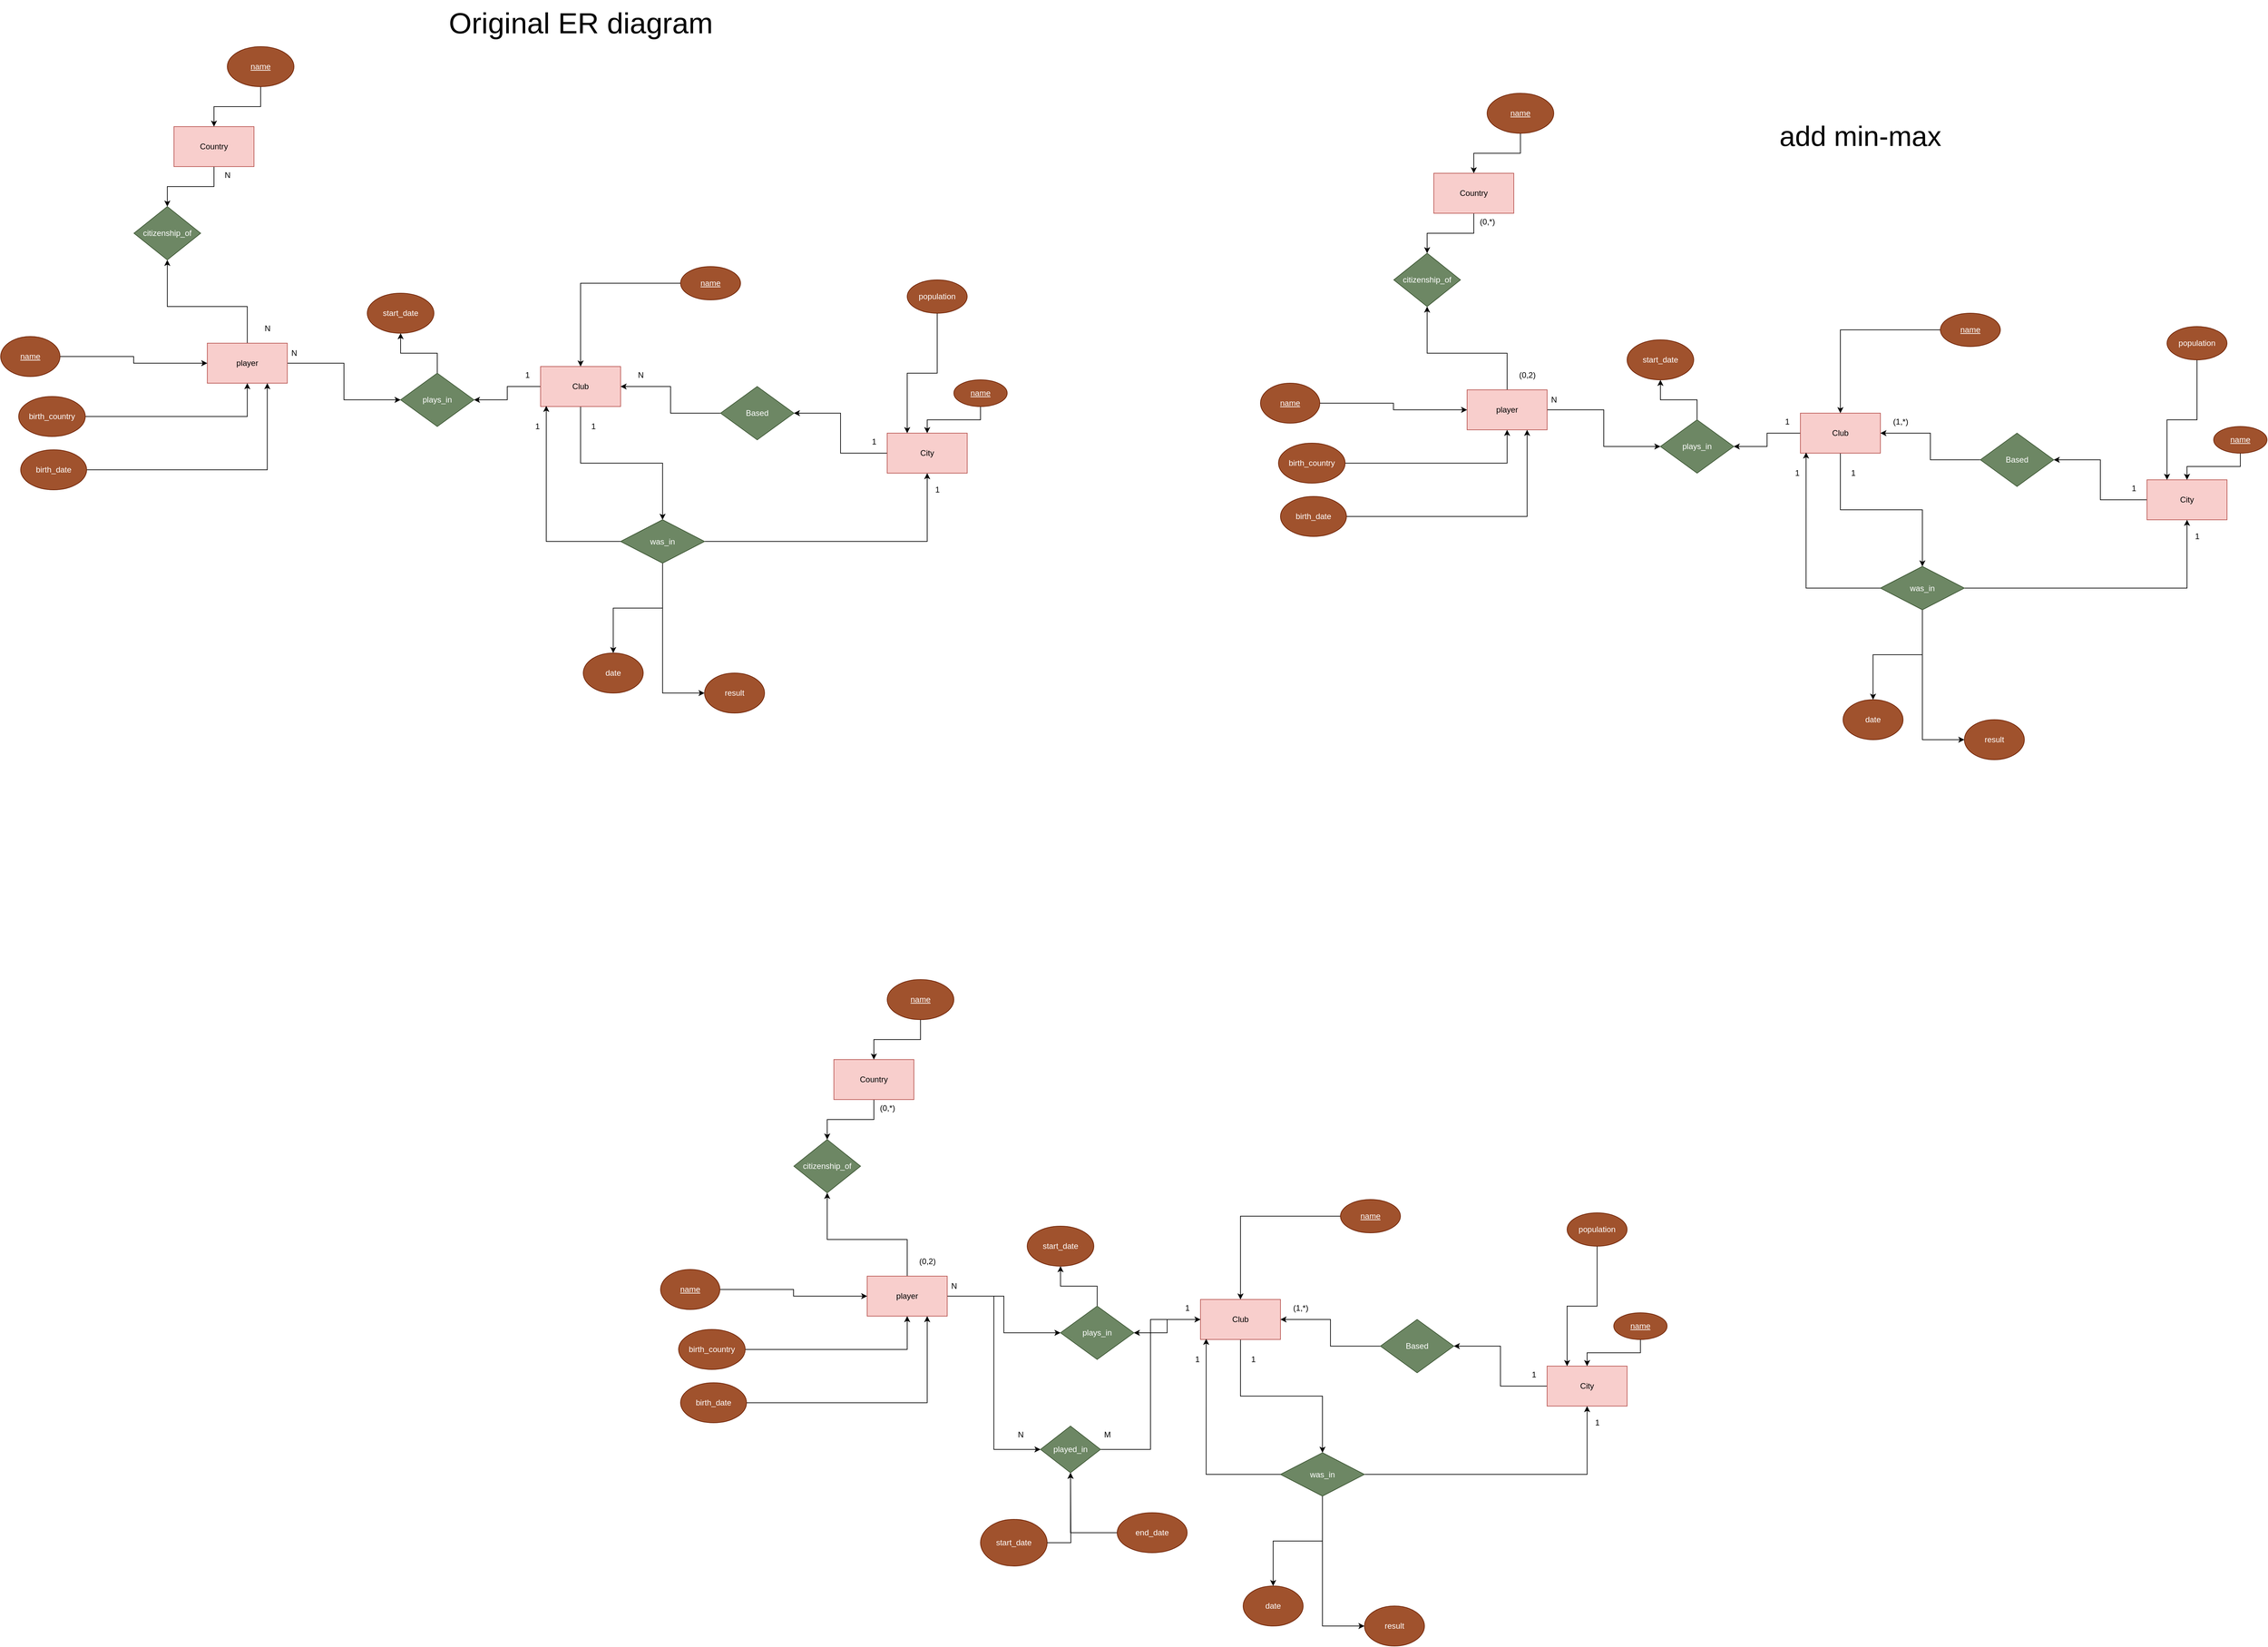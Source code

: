 <mxfile version="24.7.17" pages="2">
  <diagram name="Page-1" id="FoUXitPazerdqQbCk7Sm">
    <mxGraphModel dx="2643" dy="1712" grid="1" gridSize="10" guides="1" tooltips="1" connect="1" arrows="1" fold="1" page="1" pageScale="1" pageWidth="827" pageHeight="1169" math="0" shadow="0">
      <root>
        <mxCell id="0" />
        <mxCell id="1" parent="0" />
        <mxCell id="hOWvKVxqhoTVJDO-nxhJ-51" style="edgeStyle=orthogonalEdgeStyle;rounded=0;orthogonalLoop=1;jettySize=auto;html=1;entryX=1;entryY=0.5;entryDx=0;entryDy=0;" edge="1" parent="1" source="hOWvKVxqhoTVJDO-nxhJ-53" target="hOWvKVxqhoTVJDO-nxhJ-77">
          <mxGeometry relative="1" as="geometry" />
        </mxCell>
        <mxCell id="hOWvKVxqhoTVJDO-nxhJ-52" style="edgeStyle=orthogonalEdgeStyle;rounded=0;orthogonalLoop=1;jettySize=auto;html=1;" edge="1" parent="1" source="hOWvKVxqhoTVJDO-nxhJ-53" target="hOWvKVxqhoTVJDO-nxhJ-82">
          <mxGeometry relative="1" as="geometry" />
        </mxCell>
        <mxCell id="hOWvKVxqhoTVJDO-nxhJ-53" value="Club" style="rounded=0;whiteSpace=wrap;html=1;fillColor=#f8cecc;strokeColor=#b85450;" vertex="1" parent="1">
          <mxGeometry x="-710" y="120" width="120" height="60" as="geometry" />
        </mxCell>
        <mxCell id="hOWvKVxqhoTVJDO-nxhJ-54" style="edgeStyle=orthogonalEdgeStyle;rounded=0;orthogonalLoop=1;jettySize=auto;html=1;entryX=0.5;entryY=0;entryDx=0;entryDy=0;" edge="1" parent="1" source="hOWvKVxqhoTVJDO-nxhJ-55" target="hOWvKVxqhoTVJDO-nxhJ-53">
          <mxGeometry relative="1" as="geometry" />
        </mxCell>
        <mxCell id="hOWvKVxqhoTVJDO-nxhJ-55" value="&lt;u&gt;name&lt;/u&gt;" style="ellipse;whiteSpace=wrap;html=1;fillColor=#a0522d;fontColor=#ffffff;strokeColor=#6D1F00;" vertex="1" parent="1">
          <mxGeometry x="-500" y="-30" width="90" height="50" as="geometry" />
        </mxCell>
        <mxCell id="hOWvKVxqhoTVJDO-nxhJ-56" style="edgeStyle=orthogonalEdgeStyle;rounded=0;orthogonalLoop=1;jettySize=auto;html=1;entryX=1;entryY=0.5;entryDx=0;entryDy=0;" edge="1" parent="1" source="hOWvKVxqhoTVJDO-nxhJ-57" target="hOWvKVxqhoTVJDO-nxhJ-59">
          <mxGeometry relative="1" as="geometry" />
        </mxCell>
        <mxCell id="hOWvKVxqhoTVJDO-nxhJ-57" value="City" style="rounded=0;whiteSpace=wrap;html=1;fillColor=#f8cecc;strokeColor=#b85450;" vertex="1" parent="1">
          <mxGeometry x="-190" y="220" width="120" height="60" as="geometry" />
        </mxCell>
        <mxCell id="hOWvKVxqhoTVJDO-nxhJ-58" style="edgeStyle=orthogonalEdgeStyle;rounded=0;orthogonalLoop=1;jettySize=auto;html=1;" edge="1" parent="1" source="hOWvKVxqhoTVJDO-nxhJ-59" target="hOWvKVxqhoTVJDO-nxhJ-53">
          <mxGeometry relative="1" as="geometry" />
        </mxCell>
        <mxCell id="hOWvKVxqhoTVJDO-nxhJ-59" value="Based" style="rhombus;whiteSpace=wrap;html=1;fillColor=#6d8764;fontColor=#ffffff;strokeColor=#3A5431;" vertex="1" parent="1">
          <mxGeometry x="-440" y="150" width="110" height="80" as="geometry" />
        </mxCell>
        <mxCell id="hOWvKVxqhoTVJDO-nxhJ-60" style="edgeStyle=orthogonalEdgeStyle;rounded=0;orthogonalLoop=1;jettySize=auto;html=1;" edge="1" parent="1" source="hOWvKVxqhoTVJDO-nxhJ-61" target="hOWvKVxqhoTVJDO-nxhJ-57">
          <mxGeometry relative="1" as="geometry" />
        </mxCell>
        <mxCell id="hOWvKVxqhoTVJDO-nxhJ-61" value="&lt;u&gt;name&lt;/u&gt;" style="ellipse;whiteSpace=wrap;html=1;fillColor=#a0522d;fontColor=#ffffff;strokeColor=#6D1F00;" vertex="1" parent="1">
          <mxGeometry x="-90" y="140" width="80" height="40" as="geometry" />
        </mxCell>
        <mxCell id="hOWvKVxqhoTVJDO-nxhJ-62" style="edgeStyle=orthogonalEdgeStyle;rounded=0;orthogonalLoop=1;jettySize=auto;html=1;entryX=0.25;entryY=0;entryDx=0;entryDy=0;" edge="1" parent="1" source="hOWvKVxqhoTVJDO-nxhJ-63" target="hOWvKVxqhoTVJDO-nxhJ-57">
          <mxGeometry relative="1" as="geometry" />
        </mxCell>
        <mxCell id="hOWvKVxqhoTVJDO-nxhJ-63" value="population" style="ellipse;whiteSpace=wrap;html=1;fillColor=#a0522d;fontColor=#ffffff;strokeColor=#6D1F00;" vertex="1" parent="1">
          <mxGeometry x="-160" y="-10" width="90" height="50" as="geometry" />
        </mxCell>
        <mxCell id="hOWvKVxqhoTVJDO-nxhJ-64" value="result" style="ellipse;whiteSpace=wrap;html=1;fillColor=#a0522d;fontColor=#ffffff;strokeColor=#6D1F00;" vertex="1" parent="1">
          <mxGeometry x="-464" y="580" width="90" height="60" as="geometry" />
        </mxCell>
        <mxCell id="hOWvKVxqhoTVJDO-nxhJ-65" value="date" style="ellipse;whiteSpace=wrap;html=1;fillColor=#a0522d;fontColor=#ffffff;strokeColor=#6D1F00;" vertex="1" parent="1">
          <mxGeometry x="-646" y="550" width="90" height="60" as="geometry" />
        </mxCell>
        <mxCell id="hOWvKVxqhoTVJDO-nxhJ-66" style="edgeStyle=orthogonalEdgeStyle;rounded=0;orthogonalLoop=1;jettySize=auto;html=1;" edge="1" parent="1" source="hOWvKVxqhoTVJDO-nxhJ-67" target="hOWvKVxqhoTVJDO-nxhJ-77">
          <mxGeometry relative="1" as="geometry" />
        </mxCell>
        <mxCell id="hOWvKVxqhoTVJDO-nxhJ-92" style="edgeStyle=orthogonalEdgeStyle;rounded=0;orthogonalLoop=1;jettySize=auto;html=1;entryX=0.5;entryY=1;entryDx=0;entryDy=0;" edge="1" parent="1" source="hOWvKVxqhoTVJDO-nxhJ-67" target="hOWvKVxqhoTVJDO-nxhJ-91">
          <mxGeometry relative="1" as="geometry">
            <Array as="points">
              <mxPoint x="-1150" y="30" />
              <mxPoint x="-1270" y="30" />
            </Array>
          </mxGeometry>
        </mxCell>
        <mxCell id="hOWvKVxqhoTVJDO-nxhJ-67" value="player" style="rounded=0;whiteSpace=wrap;html=1;fillColor=#f8cecc;strokeColor=#b85450;" vertex="1" parent="1">
          <mxGeometry x="-1210" y="85" width="120" height="60" as="geometry" />
        </mxCell>
        <mxCell id="hOWvKVxqhoTVJDO-nxhJ-68" style="edgeStyle=orthogonalEdgeStyle;rounded=0;orthogonalLoop=1;jettySize=auto;html=1;" edge="1" parent="1" source="hOWvKVxqhoTVJDO-nxhJ-69" target="hOWvKVxqhoTVJDO-nxhJ-67">
          <mxGeometry relative="1" as="geometry" />
        </mxCell>
        <mxCell id="hOWvKVxqhoTVJDO-nxhJ-69" value="&lt;u&gt;name&lt;/u&gt;" style="ellipse;whiteSpace=wrap;html=1;fillColor=#a0522d;fontColor=#ffffff;strokeColor=#6D1F00;" vertex="1" parent="1">
          <mxGeometry x="-1520" y="75" width="89" height="60" as="geometry" />
        </mxCell>
        <mxCell id="hOWvKVxqhoTVJDO-nxhJ-70" style="edgeStyle=orthogonalEdgeStyle;rounded=0;orthogonalLoop=1;jettySize=auto;html=1;entryX=0.75;entryY=1;entryDx=0;entryDy=0;" edge="1" parent="1" source="hOWvKVxqhoTVJDO-nxhJ-71" target="hOWvKVxqhoTVJDO-nxhJ-67">
          <mxGeometry relative="1" as="geometry" />
        </mxCell>
        <mxCell id="hOWvKVxqhoTVJDO-nxhJ-71" value="birth_date" style="ellipse;whiteSpace=wrap;html=1;fillColor=#a0522d;fontColor=#ffffff;strokeColor=#6D1F00;" vertex="1" parent="1">
          <mxGeometry x="-1490" y="245" width="99" height="60" as="geometry" />
        </mxCell>
        <mxCell id="hOWvKVxqhoTVJDO-nxhJ-72" style="edgeStyle=orthogonalEdgeStyle;rounded=0;orthogonalLoop=1;jettySize=auto;html=1;entryX=0.5;entryY=1;entryDx=0;entryDy=0;" edge="1" parent="1" source="hOWvKVxqhoTVJDO-nxhJ-73" target="hOWvKVxqhoTVJDO-nxhJ-67">
          <mxGeometry relative="1" as="geometry" />
        </mxCell>
        <mxCell id="hOWvKVxqhoTVJDO-nxhJ-73" value="birth_country" style="ellipse;whiteSpace=wrap;html=1;fillColor=#a0522d;fontColor=#ffffff;strokeColor=#6D1F00;" vertex="1" parent="1">
          <mxGeometry x="-1493" y="165" width="100" height="60" as="geometry" />
        </mxCell>
        <mxCell id="hOWvKVxqhoTVJDO-nxhJ-76" style="edgeStyle=orthogonalEdgeStyle;rounded=0;orthogonalLoop=1;jettySize=auto;html=1;entryX=0.5;entryY=1;entryDx=0;entryDy=0;" edge="1" parent="1" source="hOWvKVxqhoTVJDO-nxhJ-77" target="hOWvKVxqhoTVJDO-nxhJ-78">
          <mxGeometry relative="1" as="geometry" />
        </mxCell>
        <mxCell id="hOWvKVxqhoTVJDO-nxhJ-77" value="plays_in" style="rhombus;whiteSpace=wrap;html=1;fillColor=#6d8764;fontColor=#ffffff;strokeColor=#3A5431;" vertex="1" parent="1">
          <mxGeometry x="-920" y="130" width="110" height="80" as="geometry" />
        </mxCell>
        <mxCell id="hOWvKVxqhoTVJDO-nxhJ-78" value="start_date" style="ellipse;whiteSpace=wrap;html=1;fillColor=#a0522d;fontColor=#ffffff;strokeColor=#6D1F00;" vertex="1" parent="1">
          <mxGeometry x="-970" y="10" width="100" height="60" as="geometry" />
        </mxCell>
        <mxCell id="hOWvKVxqhoTVJDO-nxhJ-79" style="edgeStyle=orthogonalEdgeStyle;rounded=0;orthogonalLoop=1;jettySize=auto;html=1;" edge="1" parent="1" source="hOWvKVxqhoTVJDO-nxhJ-82" target="hOWvKVxqhoTVJDO-nxhJ-65">
          <mxGeometry relative="1" as="geometry" />
        </mxCell>
        <mxCell id="hOWvKVxqhoTVJDO-nxhJ-80" style="edgeStyle=orthogonalEdgeStyle;rounded=0;orthogonalLoop=1;jettySize=auto;html=1;entryX=0;entryY=0.5;entryDx=0;entryDy=0;" edge="1" parent="1" source="hOWvKVxqhoTVJDO-nxhJ-82" target="hOWvKVxqhoTVJDO-nxhJ-64">
          <mxGeometry relative="1" as="geometry" />
        </mxCell>
        <mxCell id="hOWvKVxqhoTVJDO-nxhJ-81" style="edgeStyle=orthogonalEdgeStyle;rounded=0;orthogonalLoop=1;jettySize=auto;html=1;entryX=0.5;entryY=1;entryDx=0;entryDy=0;" edge="1" parent="1" source="hOWvKVxqhoTVJDO-nxhJ-82" target="hOWvKVxqhoTVJDO-nxhJ-57">
          <mxGeometry relative="1" as="geometry" />
        </mxCell>
        <mxCell id="hOWvKVxqhoTVJDO-nxhJ-82" value="was_in" style="rhombus;whiteSpace=wrap;html=1;fillColor=#6d8764;fontColor=#ffffff;strokeColor=#3A5431;" vertex="1" parent="1">
          <mxGeometry x="-590" y="350" width="126" height="65" as="geometry" />
        </mxCell>
        <mxCell id="hOWvKVxqhoTVJDO-nxhJ-83" style="edgeStyle=orthogonalEdgeStyle;rounded=0;orthogonalLoop=1;jettySize=auto;html=1;entryX=0.071;entryY=0.984;entryDx=0;entryDy=0;entryPerimeter=0;" edge="1" parent="1" source="hOWvKVxqhoTVJDO-nxhJ-82" target="hOWvKVxqhoTVJDO-nxhJ-53">
          <mxGeometry relative="1" as="geometry">
            <Array as="points">
              <mxPoint x="-702" y="383" />
            </Array>
          </mxGeometry>
        </mxCell>
        <mxCell id="hOWvKVxqhoTVJDO-nxhJ-84" value="1" style="text;html=1;align=center;verticalAlign=middle;resizable=0;points=[];autosize=1;strokeColor=none;fillColor=none;" vertex="1" parent="1">
          <mxGeometry x="-646" y="195" width="30" height="30" as="geometry" />
        </mxCell>
        <mxCell id="hOWvKVxqhoTVJDO-nxhJ-85" value="1" style="text;html=1;align=center;verticalAlign=middle;resizable=0;points=[];autosize=1;strokeColor=none;fillColor=none;" vertex="1" parent="1">
          <mxGeometry x="-730" y="195" width="30" height="30" as="geometry" />
        </mxCell>
        <mxCell id="hOWvKVxqhoTVJDO-nxhJ-86" value="N" style="text;html=1;align=center;verticalAlign=middle;resizable=0;points=[];autosize=1;strokeColor=none;fillColor=none;" vertex="1" parent="1">
          <mxGeometry x="-1095" y="85" width="30" height="30" as="geometry" />
        </mxCell>
        <mxCell id="hOWvKVxqhoTVJDO-nxhJ-87" value="1" style="text;html=1;align=center;verticalAlign=middle;resizable=0;points=[];autosize=1;strokeColor=none;fillColor=none;" vertex="1" parent="1">
          <mxGeometry x="-745" y="118" width="30" height="30" as="geometry" />
        </mxCell>
        <mxCell id="hOWvKVxqhoTVJDO-nxhJ-88" value="N" style="text;html=1;align=center;verticalAlign=middle;resizable=0;points=[];autosize=1;strokeColor=none;fillColor=none;" vertex="1" parent="1">
          <mxGeometry x="-575" y="118" width="30" height="30" as="geometry" />
        </mxCell>
        <mxCell id="hOWvKVxqhoTVJDO-nxhJ-89" value="1" style="text;html=1;align=center;verticalAlign=middle;resizable=0;points=[];autosize=1;strokeColor=none;fillColor=none;" vertex="1" parent="1">
          <mxGeometry x="-225" y="218" width="30" height="30" as="geometry" />
        </mxCell>
        <mxCell id="hOWvKVxqhoTVJDO-nxhJ-90" value="1" style="text;html=1;align=center;verticalAlign=middle;resizable=0;points=[];autosize=1;strokeColor=none;fillColor=none;" vertex="1" parent="1">
          <mxGeometry x="-130" y="290" width="30" height="30" as="geometry" />
        </mxCell>
        <mxCell id="hOWvKVxqhoTVJDO-nxhJ-91" value="citizenship_of" style="rhombus;whiteSpace=wrap;html=1;fillColor=#6d8764;fontColor=#ffffff;strokeColor=#3A5431;" vertex="1" parent="1">
          <mxGeometry x="-1320" y="-120" width="100" height="80" as="geometry" />
        </mxCell>
        <mxCell id="hOWvKVxqhoTVJDO-nxhJ-94" style="edgeStyle=orthogonalEdgeStyle;rounded=0;orthogonalLoop=1;jettySize=auto;html=1;entryX=0.5;entryY=0;entryDx=0;entryDy=0;" edge="1" parent="1" source="hOWvKVxqhoTVJDO-nxhJ-93" target="hOWvKVxqhoTVJDO-nxhJ-91">
          <mxGeometry relative="1" as="geometry" />
        </mxCell>
        <mxCell id="hOWvKVxqhoTVJDO-nxhJ-93" value="Country" style="rounded=0;whiteSpace=wrap;html=1;fillColor=#f8cecc;strokeColor=#b85450;" vertex="1" parent="1">
          <mxGeometry x="-1260" y="-240" width="120" height="60" as="geometry" />
        </mxCell>
        <mxCell id="hOWvKVxqhoTVJDO-nxhJ-96" style="edgeStyle=orthogonalEdgeStyle;rounded=0;orthogonalLoop=1;jettySize=auto;html=1;" edge="1" parent="1" source="hOWvKVxqhoTVJDO-nxhJ-95" target="hOWvKVxqhoTVJDO-nxhJ-93">
          <mxGeometry relative="1" as="geometry" />
        </mxCell>
        <mxCell id="hOWvKVxqhoTVJDO-nxhJ-95" value="&lt;u&gt;name&lt;/u&gt;" style="ellipse;whiteSpace=wrap;html=1;fillColor=#a0522d;fontColor=#ffffff;strokeColor=#6D1F00;" vertex="1" parent="1">
          <mxGeometry x="-1180" y="-360" width="100" height="60" as="geometry" />
        </mxCell>
        <mxCell id="hOWvKVxqhoTVJDO-nxhJ-97" value="N" style="text;html=1;align=center;verticalAlign=middle;resizable=0;points=[];autosize=1;strokeColor=none;fillColor=none;" vertex="1" parent="1">
          <mxGeometry x="-1135" y="48" width="30" height="30" as="geometry" />
        </mxCell>
        <mxCell id="hOWvKVxqhoTVJDO-nxhJ-98" value="N" style="text;html=1;align=center;verticalAlign=middle;resizable=0;points=[];autosize=1;strokeColor=none;fillColor=none;" vertex="1" parent="1">
          <mxGeometry x="-1195" y="-182" width="30" height="30" as="geometry" />
        </mxCell>
        <mxCell id="hOWvKVxqhoTVJDO-nxhJ-145" style="edgeStyle=orthogonalEdgeStyle;rounded=0;orthogonalLoop=1;jettySize=auto;html=1;entryX=1;entryY=0.5;entryDx=0;entryDy=0;" edge="1" parent="1" source="hOWvKVxqhoTVJDO-nxhJ-147" target="hOWvKVxqhoTVJDO-nxhJ-170">
          <mxGeometry relative="1" as="geometry" />
        </mxCell>
        <mxCell id="hOWvKVxqhoTVJDO-nxhJ-146" style="edgeStyle=orthogonalEdgeStyle;rounded=0;orthogonalLoop=1;jettySize=auto;html=1;" edge="1" parent="1" source="hOWvKVxqhoTVJDO-nxhJ-147" target="hOWvKVxqhoTVJDO-nxhJ-175">
          <mxGeometry relative="1" as="geometry" />
        </mxCell>
        <mxCell id="hOWvKVxqhoTVJDO-nxhJ-147" value="Club" style="rounded=0;whiteSpace=wrap;html=1;fillColor=#f8cecc;strokeColor=#b85450;" vertex="1" parent="1">
          <mxGeometry x="1180" y="190" width="120" height="60" as="geometry" />
        </mxCell>
        <mxCell id="hOWvKVxqhoTVJDO-nxhJ-148" style="edgeStyle=orthogonalEdgeStyle;rounded=0;orthogonalLoop=1;jettySize=auto;html=1;entryX=0.5;entryY=0;entryDx=0;entryDy=0;" edge="1" parent="1" source="hOWvKVxqhoTVJDO-nxhJ-149" target="hOWvKVxqhoTVJDO-nxhJ-147">
          <mxGeometry relative="1" as="geometry" />
        </mxCell>
        <mxCell id="hOWvKVxqhoTVJDO-nxhJ-149" value="&lt;u&gt;name&lt;/u&gt;" style="ellipse;whiteSpace=wrap;html=1;fillColor=#a0522d;fontColor=#ffffff;strokeColor=#6D1F00;" vertex="1" parent="1">
          <mxGeometry x="1390" y="40" width="90" height="50" as="geometry" />
        </mxCell>
        <mxCell id="hOWvKVxqhoTVJDO-nxhJ-150" style="edgeStyle=orthogonalEdgeStyle;rounded=0;orthogonalLoop=1;jettySize=auto;html=1;entryX=1;entryY=0.5;entryDx=0;entryDy=0;" edge="1" parent="1" source="hOWvKVxqhoTVJDO-nxhJ-151" target="hOWvKVxqhoTVJDO-nxhJ-153">
          <mxGeometry relative="1" as="geometry" />
        </mxCell>
        <mxCell id="hOWvKVxqhoTVJDO-nxhJ-151" value="City" style="rounded=0;whiteSpace=wrap;html=1;fillColor=#f8cecc;strokeColor=#b85450;" vertex="1" parent="1">
          <mxGeometry x="1700" y="290" width="120" height="60" as="geometry" />
        </mxCell>
        <mxCell id="hOWvKVxqhoTVJDO-nxhJ-152" style="edgeStyle=orthogonalEdgeStyle;rounded=0;orthogonalLoop=1;jettySize=auto;html=1;" edge="1" parent="1" source="hOWvKVxqhoTVJDO-nxhJ-153" target="hOWvKVxqhoTVJDO-nxhJ-147">
          <mxGeometry relative="1" as="geometry" />
        </mxCell>
        <mxCell id="hOWvKVxqhoTVJDO-nxhJ-153" value="Based" style="rhombus;whiteSpace=wrap;html=1;fillColor=#6d8764;fontColor=#ffffff;strokeColor=#3A5431;" vertex="1" parent="1">
          <mxGeometry x="1450" y="220" width="110" height="80" as="geometry" />
        </mxCell>
        <mxCell id="hOWvKVxqhoTVJDO-nxhJ-154" style="edgeStyle=orthogonalEdgeStyle;rounded=0;orthogonalLoop=1;jettySize=auto;html=1;" edge="1" parent="1" source="hOWvKVxqhoTVJDO-nxhJ-155" target="hOWvKVxqhoTVJDO-nxhJ-151">
          <mxGeometry relative="1" as="geometry" />
        </mxCell>
        <mxCell id="hOWvKVxqhoTVJDO-nxhJ-155" value="&lt;u&gt;name&lt;/u&gt;" style="ellipse;whiteSpace=wrap;html=1;fillColor=#a0522d;fontColor=#ffffff;strokeColor=#6D1F00;" vertex="1" parent="1">
          <mxGeometry x="1800" y="210" width="80" height="40" as="geometry" />
        </mxCell>
        <mxCell id="hOWvKVxqhoTVJDO-nxhJ-156" style="edgeStyle=orthogonalEdgeStyle;rounded=0;orthogonalLoop=1;jettySize=auto;html=1;entryX=0.25;entryY=0;entryDx=0;entryDy=0;" edge="1" parent="1" source="hOWvKVxqhoTVJDO-nxhJ-157" target="hOWvKVxqhoTVJDO-nxhJ-151">
          <mxGeometry relative="1" as="geometry" />
        </mxCell>
        <mxCell id="hOWvKVxqhoTVJDO-nxhJ-157" value="population" style="ellipse;whiteSpace=wrap;html=1;fillColor=#a0522d;fontColor=#ffffff;strokeColor=#6D1F00;" vertex="1" parent="1">
          <mxGeometry x="1730" y="60" width="90" height="50" as="geometry" />
        </mxCell>
        <mxCell id="hOWvKVxqhoTVJDO-nxhJ-158" value="result" style="ellipse;whiteSpace=wrap;html=1;fillColor=#a0522d;fontColor=#ffffff;strokeColor=#6D1F00;" vertex="1" parent="1">
          <mxGeometry x="1426" y="650" width="90" height="60" as="geometry" />
        </mxCell>
        <mxCell id="hOWvKVxqhoTVJDO-nxhJ-159" value="date" style="ellipse;whiteSpace=wrap;html=1;fillColor=#a0522d;fontColor=#ffffff;strokeColor=#6D1F00;" vertex="1" parent="1">
          <mxGeometry x="1244" y="620" width="90" height="60" as="geometry" />
        </mxCell>
        <mxCell id="hOWvKVxqhoTVJDO-nxhJ-160" style="edgeStyle=orthogonalEdgeStyle;rounded=0;orthogonalLoop=1;jettySize=auto;html=1;" edge="1" parent="1" source="hOWvKVxqhoTVJDO-nxhJ-162" target="hOWvKVxqhoTVJDO-nxhJ-170">
          <mxGeometry relative="1" as="geometry" />
        </mxCell>
        <mxCell id="hOWvKVxqhoTVJDO-nxhJ-161" style="edgeStyle=orthogonalEdgeStyle;rounded=0;orthogonalLoop=1;jettySize=auto;html=1;entryX=0.5;entryY=1;entryDx=0;entryDy=0;" edge="1" parent="1" source="hOWvKVxqhoTVJDO-nxhJ-162" target="hOWvKVxqhoTVJDO-nxhJ-184">
          <mxGeometry relative="1" as="geometry">
            <Array as="points">
              <mxPoint x="740" y="100" />
              <mxPoint x="620" y="100" />
            </Array>
          </mxGeometry>
        </mxCell>
        <mxCell id="hOWvKVxqhoTVJDO-nxhJ-162" value="player" style="rounded=0;whiteSpace=wrap;html=1;fillColor=#f8cecc;strokeColor=#b85450;" vertex="1" parent="1">
          <mxGeometry x="680" y="155" width="120" height="60" as="geometry" />
        </mxCell>
        <mxCell id="hOWvKVxqhoTVJDO-nxhJ-163" style="edgeStyle=orthogonalEdgeStyle;rounded=0;orthogonalLoop=1;jettySize=auto;html=1;" edge="1" parent="1" source="hOWvKVxqhoTVJDO-nxhJ-164" target="hOWvKVxqhoTVJDO-nxhJ-162">
          <mxGeometry relative="1" as="geometry" />
        </mxCell>
        <mxCell id="hOWvKVxqhoTVJDO-nxhJ-164" value="&lt;u&gt;name&lt;/u&gt;" style="ellipse;whiteSpace=wrap;html=1;fillColor=#a0522d;fontColor=#ffffff;strokeColor=#6D1F00;" vertex="1" parent="1">
          <mxGeometry x="370" y="145" width="89" height="60" as="geometry" />
        </mxCell>
        <mxCell id="hOWvKVxqhoTVJDO-nxhJ-165" style="edgeStyle=orthogonalEdgeStyle;rounded=0;orthogonalLoop=1;jettySize=auto;html=1;entryX=0.75;entryY=1;entryDx=0;entryDy=0;" edge="1" parent="1" source="hOWvKVxqhoTVJDO-nxhJ-166" target="hOWvKVxqhoTVJDO-nxhJ-162">
          <mxGeometry relative="1" as="geometry" />
        </mxCell>
        <mxCell id="hOWvKVxqhoTVJDO-nxhJ-166" value="birth_date" style="ellipse;whiteSpace=wrap;html=1;fillColor=#a0522d;fontColor=#ffffff;strokeColor=#6D1F00;" vertex="1" parent="1">
          <mxGeometry x="400" y="315" width="99" height="60" as="geometry" />
        </mxCell>
        <mxCell id="hOWvKVxqhoTVJDO-nxhJ-167" style="edgeStyle=orthogonalEdgeStyle;rounded=0;orthogonalLoop=1;jettySize=auto;html=1;entryX=0.5;entryY=1;entryDx=0;entryDy=0;" edge="1" parent="1" source="hOWvKVxqhoTVJDO-nxhJ-168" target="hOWvKVxqhoTVJDO-nxhJ-162">
          <mxGeometry relative="1" as="geometry" />
        </mxCell>
        <mxCell id="hOWvKVxqhoTVJDO-nxhJ-168" value="birth_country" style="ellipse;whiteSpace=wrap;html=1;fillColor=#a0522d;fontColor=#ffffff;strokeColor=#6D1F00;" vertex="1" parent="1">
          <mxGeometry x="397" y="235" width="100" height="60" as="geometry" />
        </mxCell>
        <mxCell id="hOWvKVxqhoTVJDO-nxhJ-169" style="edgeStyle=orthogonalEdgeStyle;rounded=0;orthogonalLoop=1;jettySize=auto;html=1;entryX=0.5;entryY=1;entryDx=0;entryDy=0;" edge="1" parent="1" source="hOWvKVxqhoTVJDO-nxhJ-170" target="hOWvKVxqhoTVJDO-nxhJ-171">
          <mxGeometry relative="1" as="geometry" />
        </mxCell>
        <mxCell id="hOWvKVxqhoTVJDO-nxhJ-170" value="plays_in" style="rhombus;whiteSpace=wrap;html=1;fillColor=#6d8764;fontColor=#ffffff;strokeColor=#3A5431;" vertex="1" parent="1">
          <mxGeometry x="970" y="200" width="110" height="80" as="geometry" />
        </mxCell>
        <mxCell id="hOWvKVxqhoTVJDO-nxhJ-171" value="start_date" style="ellipse;whiteSpace=wrap;html=1;fillColor=#a0522d;fontColor=#ffffff;strokeColor=#6D1F00;" vertex="1" parent="1">
          <mxGeometry x="920" y="80" width="100" height="60" as="geometry" />
        </mxCell>
        <mxCell id="hOWvKVxqhoTVJDO-nxhJ-172" style="edgeStyle=orthogonalEdgeStyle;rounded=0;orthogonalLoop=1;jettySize=auto;html=1;" edge="1" parent="1" source="hOWvKVxqhoTVJDO-nxhJ-175" target="hOWvKVxqhoTVJDO-nxhJ-159">
          <mxGeometry relative="1" as="geometry" />
        </mxCell>
        <mxCell id="hOWvKVxqhoTVJDO-nxhJ-173" style="edgeStyle=orthogonalEdgeStyle;rounded=0;orthogonalLoop=1;jettySize=auto;html=1;entryX=0;entryY=0.5;entryDx=0;entryDy=0;" edge="1" parent="1" source="hOWvKVxqhoTVJDO-nxhJ-175" target="hOWvKVxqhoTVJDO-nxhJ-158">
          <mxGeometry relative="1" as="geometry" />
        </mxCell>
        <mxCell id="hOWvKVxqhoTVJDO-nxhJ-174" style="edgeStyle=orthogonalEdgeStyle;rounded=0;orthogonalLoop=1;jettySize=auto;html=1;entryX=0.5;entryY=1;entryDx=0;entryDy=0;" edge="1" parent="1" source="hOWvKVxqhoTVJDO-nxhJ-175" target="hOWvKVxqhoTVJDO-nxhJ-151">
          <mxGeometry relative="1" as="geometry" />
        </mxCell>
        <mxCell id="hOWvKVxqhoTVJDO-nxhJ-175" value="was_in" style="rhombus;whiteSpace=wrap;html=1;fillColor=#6d8764;fontColor=#ffffff;strokeColor=#3A5431;" vertex="1" parent="1">
          <mxGeometry x="1300" y="420" width="126" height="65" as="geometry" />
        </mxCell>
        <mxCell id="hOWvKVxqhoTVJDO-nxhJ-176" style="edgeStyle=orthogonalEdgeStyle;rounded=0;orthogonalLoop=1;jettySize=auto;html=1;entryX=0.071;entryY=0.984;entryDx=0;entryDy=0;entryPerimeter=0;" edge="1" parent="1" source="hOWvKVxqhoTVJDO-nxhJ-175" target="hOWvKVxqhoTVJDO-nxhJ-147">
          <mxGeometry relative="1" as="geometry">
            <Array as="points">
              <mxPoint x="1188" y="453" />
            </Array>
          </mxGeometry>
        </mxCell>
        <mxCell id="hOWvKVxqhoTVJDO-nxhJ-177" value="1" style="text;html=1;align=center;verticalAlign=middle;resizable=0;points=[];autosize=1;strokeColor=none;fillColor=none;" vertex="1" parent="1">
          <mxGeometry x="1244" y="265" width="30" height="30" as="geometry" />
        </mxCell>
        <mxCell id="hOWvKVxqhoTVJDO-nxhJ-178" value="1" style="text;html=1;align=center;verticalAlign=middle;resizable=0;points=[];autosize=1;strokeColor=none;fillColor=none;" vertex="1" parent="1">
          <mxGeometry x="1160" y="265" width="30" height="30" as="geometry" />
        </mxCell>
        <mxCell id="hOWvKVxqhoTVJDO-nxhJ-179" value="N" style="text;html=1;align=center;verticalAlign=middle;resizable=0;points=[];autosize=1;strokeColor=none;fillColor=none;" vertex="1" parent="1">
          <mxGeometry x="795" y="155" width="30" height="30" as="geometry" />
        </mxCell>
        <mxCell id="hOWvKVxqhoTVJDO-nxhJ-180" value="1" style="text;html=1;align=center;verticalAlign=middle;resizable=0;points=[];autosize=1;strokeColor=none;fillColor=none;" vertex="1" parent="1">
          <mxGeometry x="1145" y="188" width="30" height="30" as="geometry" />
        </mxCell>
        <mxCell id="hOWvKVxqhoTVJDO-nxhJ-181" value="(1,*)" style="text;html=1;align=center;verticalAlign=middle;resizable=0;points=[];autosize=1;strokeColor=none;fillColor=none;" vertex="1" parent="1">
          <mxGeometry x="1305" y="188" width="50" height="30" as="geometry" />
        </mxCell>
        <mxCell id="hOWvKVxqhoTVJDO-nxhJ-182" value="1" style="text;html=1;align=center;verticalAlign=middle;resizable=0;points=[];autosize=1;strokeColor=none;fillColor=none;" vertex="1" parent="1">
          <mxGeometry x="1665" y="288" width="30" height="30" as="geometry" />
        </mxCell>
        <mxCell id="hOWvKVxqhoTVJDO-nxhJ-183" value="1" style="text;html=1;align=center;verticalAlign=middle;resizable=0;points=[];autosize=1;strokeColor=none;fillColor=none;" vertex="1" parent="1">
          <mxGeometry x="1760" y="360" width="30" height="30" as="geometry" />
        </mxCell>
        <mxCell id="hOWvKVxqhoTVJDO-nxhJ-184" value="citizenship_of" style="rhombus;whiteSpace=wrap;html=1;fillColor=#6d8764;fontColor=#ffffff;strokeColor=#3A5431;" vertex="1" parent="1">
          <mxGeometry x="570" y="-50" width="100" height="80" as="geometry" />
        </mxCell>
        <mxCell id="hOWvKVxqhoTVJDO-nxhJ-185" style="edgeStyle=orthogonalEdgeStyle;rounded=0;orthogonalLoop=1;jettySize=auto;html=1;entryX=0.5;entryY=0;entryDx=0;entryDy=0;" edge="1" parent="1" source="hOWvKVxqhoTVJDO-nxhJ-186" target="hOWvKVxqhoTVJDO-nxhJ-184">
          <mxGeometry relative="1" as="geometry" />
        </mxCell>
        <mxCell id="hOWvKVxqhoTVJDO-nxhJ-186" value="Country" style="rounded=0;whiteSpace=wrap;html=1;fillColor=#f8cecc;strokeColor=#b85450;" vertex="1" parent="1">
          <mxGeometry x="630" y="-170" width="120" height="60" as="geometry" />
        </mxCell>
        <mxCell id="hOWvKVxqhoTVJDO-nxhJ-187" style="edgeStyle=orthogonalEdgeStyle;rounded=0;orthogonalLoop=1;jettySize=auto;html=1;" edge="1" parent="1" source="hOWvKVxqhoTVJDO-nxhJ-188" target="hOWvKVxqhoTVJDO-nxhJ-186">
          <mxGeometry relative="1" as="geometry" />
        </mxCell>
        <mxCell id="hOWvKVxqhoTVJDO-nxhJ-188" value="&lt;u&gt;name&lt;/u&gt;" style="ellipse;whiteSpace=wrap;html=1;fillColor=#a0522d;fontColor=#ffffff;strokeColor=#6D1F00;" vertex="1" parent="1">
          <mxGeometry x="710" y="-290" width="100" height="60" as="geometry" />
        </mxCell>
        <mxCell id="hOWvKVxqhoTVJDO-nxhJ-189" value="(0,2)" style="text;html=1;align=center;verticalAlign=middle;resizable=0;points=[];autosize=1;strokeColor=none;fillColor=none;" vertex="1" parent="1">
          <mxGeometry x="745" y="118" width="50" height="30" as="geometry" />
        </mxCell>
        <mxCell id="hOWvKVxqhoTVJDO-nxhJ-190" value="(0,*)" style="text;html=1;align=center;verticalAlign=middle;resizable=0;points=[];autosize=1;strokeColor=none;fillColor=none;" vertex="1" parent="1">
          <mxGeometry x="685" y="-112" width="50" height="30" as="geometry" />
        </mxCell>
        <mxCell id="hOWvKVxqhoTVJDO-nxhJ-191" value="&lt;font style=&quot;font-size: 44px;&quot;&gt;Original ER diagram&lt;/font&gt;" style="text;html=1;align=center;verticalAlign=middle;resizable=0;points=[];autosize=1;strokeColor=none;fillColor=none;" vertex="1" parent="1">
          <mxGeometry x="-860" y="-430" width="420" height="70" as="geometry" />
        </mxCell>
        <mxCell id="hOWvKVxqhoTVJDO-nxhJ-192" value="&lt;font style=&quot;font-size: 42px;&quot;&gt;add min-max&lt;/font&gt;" style="text;html=1;align=center;verticalAlign=middle;whiteSpace=wrap;rounded=0;" vertex="1" parent="1">
          <mxGeometry x="1000" y="-240" width="540" height="30" as="geometry" />
        </mxCell>
        <mxCell id="hOWvKVxqhoTVJDO-nxhJ-194" style="edgeStyle=orthogonalEdgeStyle;rounded=0;orthogonalLoop=1;jettySize=auto;html=1;entryX=1;entryY=0.5;entryDx=0;entryDy=0;" edge="1" parent="1" source="hOWvKVxqhoTVJDO-nxhJ-196" target="hOWvKVxqhoTVJDO-nxhJ-219">
          <mxGeometry relative="1" as="geometry" />
        </mxCell>
        <mxCell id="hOWvKVxqhoTVJDO-nxhJ-195" style="edgeStyle=orthogonalEdgeStyle;rounded=0;orthogonalLoop=1;jettySize=auto;html=1;" edge="1" parent="1" source="hOWvKVxqhoTVJDO-nxhJ-196" target="hOWvKVxqhoTVJDO-nxhJ-224">
          <mxGeometry relative="1" as="geometry" />
        </mxCell>
        <mxCell id="hOWvKVxqhoTVJDO-nxhJ-196" value="Club" style="rounded=0;whiteSpace=wrap;html=1;fillColor=#f8cecc;strokeColor=#b85450;" vertex="1" parent="1">
          <mxGeometry x="280" y="1520" width="120" height="60" as="geometry" />
        </mxCell>
        <mxCell id="hOWvKVxqhoTVJDO-nxhJ-197" style="edgeStyle=orthogonalEdgeStyle;rounded=0;orthogonalLoop=1;jettySize=auto;html=1;entryX=0.5;entryY=0;entryDx=0;entryDy=0;" edge="1" parent="1" source="hOWvKVxqhoTVJDO-nxhJ-198" target="hOWvKVxqhoTVJDO-nxhJ-196">
          <mxGeometry relative="1" as="geometry" />
        </mxCell>
        <mxCell id="hOWvKVxqhoTVJDO-nxhJ-198" value="&lt;u&gt;name&lt;/u&gt;" style="ellipse;whiteSpace=wrap;html=1;fillColor=#a0522d;fontColor=#ffffff;strokeColor=#6D1F00;" vertex="1" parent="1">
          <mxGeometry x="490" y="1370" width="90" height="50" as="geometry" />
        </mxCell>
        <mxCell id="hOWvKVxqhoTVJDO-nxhJ-199" style="edgeStyle=orthogonalEdgeStyle;rounded=0;orthogonalLoop=1;jettySize=auto;html=1;entryX=1;entryY=0.5;entryDx=0;entryDy=0;" edge="1" parent="1" source="hOWvKVxqhoTVJDO-nxhJ-200" target="hOWvKVxqhoTVJDO-nxhJ-202">
          <mxGeometry relative="1" as="geometry" />
        </mxCell>
        <mxCell id="hOWvKVxqhoTVJDO-nxhJ-200" value="City" style="rounded=0;whiteSpace=wrap;html=1;fillColor=#f8cecc;strokeColor=#b85450;" vertex="1" parent="1">
          <mxGeometry x="800" y="1620" width="120" height="60" as="geometry" />
        </mxCell>
        <mxCell id="hOWvKVxqhoTVJDO-nxhJ-201" style="edgeStyle=orthogonalEdgeStyle;rounded=0;orthogonalLoop=1;jettySize=auto;html=1;" edge="1" parent="1" source="hOWvKVxqhoTVJDO-nxhJ-202" target="hOWvKVxqhoTVJDO-nxhJ-196">
          <mxGeometry relative="1" as="geometry" />
        </mxCell>
        <mxCell id="hOWvKVxqhoTVJDO-nxhJ-202" value="Based" style="rhombus;whiteSpace=wrap;html=1;fillColor=#6d8764;fontColor=#ffffff;strokeColor=#3A5431;" vertex="1" parent="1">
          <mxGeometry x="550" y="1550" width="110" height="80" as="geometry" />
        </mxCell>
        <mxCell id="hOWvKVxqhoTVJDO-nxhJ-203" style="edgeStyle=orthogonalEdgeStyle;rounded=0;orthogonalLoop=1;jettySize=auto;html=1;" edge="1" parent="1" source="hOWvKVxqhoTVJDO-nxhJ-204" target="hOWvKVxqhoTVJDO-nxhJ-200">
          <mxGeometry relative="1" as="geometry" />
        </mxCell>
        <mxCell id="hOWvKVxqhoTVJDO-nxhJ-204" value="&lt;u&gt;name&lt;/u&gt;" style="ellipse;whiteSpace=wrap;html=1;fillColor=#a0522d;fontColor=#ffffff;strokeColor=#6D1F00;" vertex="1" parent="1">
          <mxGeometry x="900" y="1540" width="80" height="40" as="geometry" />
        </mxCell>
        <mxCell id="hOWvKVxqhoTVJDO-nxhJ-205" style="edgeStyle=orthogonalEdgeStyle;rounded=0;orthogonalLoop=1;jettySize=auto;html=1;entryX=0.25;entryY=0;entryDx=0;entryDy=0;" edge="1" parent="1" source="hOWvKVxqhoTVJDO-nxhJ-206" target="hOWvKVxqhoTVJDO-nxhJ-200">
          <mxGeometry relative="1" as="geometry" />
        </mxCell>
        <mxCell id="hOWvKVxqhoTVJDO-nxhJ-206" value="population" style="ellipse;whiteSpace=wrap;html=1;fillColor=#a0522d;fontColor=#ffffff;strokeColor=#6D1F00;" vertex="1" parent="1">
          <mxGeometry x="830" y="1390" width="90" height="50" as="geometry" />
        </mxCell>
        <mxCell id="hOWvKVxqhoTVJDO-nxhJ-207" value="result" style="ellipse;whiteSpace=wrap;html=1;fillColor=#a0522d;fontColor=#ffffff;strokeColor=#6D1F00;" vertex="1" parent="1">
          <mxGeometry x="526" y="1980" width="90" height="60" as="geometry" />
        </mxCell>
        <mxCell id="hOWvKVxqhoTVJDO-nxhJ-208" value="date" style="ellipse;whiteSpace=wrap;html=1;fillColor=#a0522d;fontColor=#ffffff;strokeColor=#6D1F00;" vertex="1" parent="1">
          <mxGeometry x="344" y="1950" width="90" height="60" as="geometry" />
        </mxCell>
        <mxCell id="hOWvKVxqhoTVJDO-nxhJ-209" style="edgeStyle=orthogonalEdgeStyle;rounded=0;orthogonalLoop=1;jettySize=auto;html=1;" edge="1" parent="1" source="hOWvKVxqhoTVJDO-nxhJ-211" target="hOWvKVxqhoTVJDO-nxhJ-219">
          <mxGeometry relative="1" as="geometry" />
        </mxCell>
        <mxCell id="hOWvKVxqhoTVJDO-nxhJ-210" style="edgeStyle=orthogonalEdgeStyle;rounded=0;orthogonalLoop=1;jettySize=auto;html=1;entryX=0.5;entryY=1;entryDx=0;entryDy=0;" edge="1" parent="1" source="hOWvKVxqhoTVJDO-nxhJ-211" target="hOWvKVxqhoTVJDO-nxhJ-233">
          <mxGeometry relative="1" as="geometry">
            <Array as="points">
              <mxPoint x="-160" y="1430" />
              <mxPoint x="-280" y="1430" />
            </Array>
          </mxGeometry>
        </mxCell>
        <mxCell id="hOWvKVxqhoTVJDO-nxhJ-246" style="edgeStyle=orthogonalEdgeStyle;rounded=0;orthogonalLoop=1;jettySize=auto;html=1;entryX=0;entryY=0.5;entryDx=0;entryDy=0;" edge="1" parent="1" source="hOWvKVxqhoTVJDO-nxhJ-211" target="hOWvKVxqhoTVJDO-nxhJ-244">
          <mxGeometry relative="1" as="geometry" />
        </mxCell>
        <mxCell id="hOWvKVxqhoTVJDO-nxhJ-211" value="player" style="rounded=0;whiteSpace=wrap;html=1;fillColor=#f8cecc;strokeColor=#b85450;" vertex="1" parent="1">
          <mxGeometry x="-220" y="1485" width="120" height="60" as="geometry" />
        </mxCell>
        <mxCell id="hOWvKVxqhoTVJDO-nxhJ-212" style="edgeStyle=orthogonalEdgeStyle;rounded=0;orthogonalLoop=1;jettySize=auto;html=1;" edge="1" parent="1" source="hOWvKVxqhoTVJDO-nxhJ-213" target="hOWvKVxqhoTVJDO-nxhJ-211">
          <mxGeometry relative="1" as="geometry" />
        </mxCell>
        <mxCell id="hOWvKVxqhoTVJDO-nxhJ-213" value="&lt;u&gt;name&lt;/u&gt;" style="ellipse;whiteSpace=wrap;html=1;fillColor=#a0522d;fontColor=#ffffff;strokeColor=#6D1F00;" vertex="1" parent="1">
          <mxGeometry x="-530" y="1475" width="89" height="60" as="geometry" />
        </mxCell>
        <mxCell id="hOWvKVxqhoTVJDO-nxhJ-214" style="edgeStyle=orthogonalEdgeStyle;rounded=0;orthogonalLoop=1;jettySize=auto;html=1;entryX=0.75;entryY=1;entryDx=0;entryDy=0;" edge="1" parent="1" source="hOWvKVxqhoTVJDO-nxhJ-215" target="hOWvKVxqhoTVJDO-nxhJ-211">
          <mxGeometry relative="1" as="geometry" />
        </mxCell>
        <mxCell id="hOWvKVxqhoTVJDO-nxhJ-215" value="birth_date" style="ellipse;whiteSpace=wrap;html=1;fillColor=#a0522d;fontColor=#ffffff;strokeColor=#6D1F00;" vertex="1" parent="1">
          <mxGeometry x="-500" y="1645" width="99" height="60" as="geometry" />
        </mxCell>
        <mxCell id="hOWvKVxqhoTVJDO-nxhJ-216" style="edgeStyle=orthogonalEdgeStyle;rounded=0;orthogonalLoop=1;jettySize=auto;html=1;entryX=0.5;entryY=1;entryDx=0;entryDy=0;" edge="1" parent="1" source="hOWvKVxqhoTVJDO-nxhJ-217" target="hOWvKVxqhoTVJDO-nxhJ-211">
          <mxGeometry relative="1" as="geometry" />
        </mxCell>
        <mxCell id="hOWvKVxqhoTVJDO-nxhJ-217" value="birth_country" style="ellipse;whiteSpace=wrap;html=1;fillColor=#a0522d;fontColor=#ffffff;strokeColor=#6D1F00;" vertex="1" parent="1">
          <mxGeometry x="-503" y="1565" width="100" height="60" as="geometry" />
        </mxCell>
        <mxCell id="hOWvKVxqhoTVJDO-nxhJ-218" style="edgeStyle=orthogonalEdgeStyle;rounded=0;orthogonalLoop=1;jettySize=auto;html=1;entryX=0.5;entryY=1;entryDx=0;entryDy=0;" edge="1" parent="1" source="hOWvKVxqhoTVJDO-nxhJ-219" target="hOWvKVxqhoTVJDO-nxhJ-220">
          <mxGeometry relative="1" as="geometry" />
        </mxCell>
        <mxCell id="hOWvKVxqhoTVJDO-nxhJ-219" value="plays_in" style="rhombus;whiteSpace=wrap;html=1;fillColor=#6d8764;fontColor=#ffffff;strokeColor=#3A5431;" vertex="1" parent="1">
          <mxGeometry x="70" y="1530" width="110" height="80" as="geometry" />
        </mxCell>
        <mxCell id="hOWvKVxqhoTVJDO-nxhJ-220" value="start_date" style="ellipse;whiteSpace=wrap;html=1;fillColor=#a0522d;fontColor=#ffffff;strokeColor=#6D1F00;" vertex="1" parent="1">
          <mxGeometry x="20" y="1410" width="100" height="60" as="geometry" />
        </mxCell>
        <mxCell id="hOWvKVxqhoTVJDO-nxhJ-221" style="edgeStyle=orthogonalEdgeStyle;rounded=0;orthogonalLoop=1;jettySize=auto;html=1;" edge="1" parent="1" source="hOWvKVxqhoTVJDO-nxhJ-224" target="hOWvKVxqhoTVJDO-nxhJ-208">
          <mxGeometry relative="1" as="geometry" />
        </mxCell>
        <mxCell id="hOWvKVxqhoTVJDO-nxhJ-222" style="edgeStyle=orthogonalEdgeStyle;rounded=0;orthogonalLoop=1;jettySize=auto;html=1;entryX=0;entryY=0.5;entryDx=0;entryDy=0;" edge="1" parent="1" source="hOWvKVxqhoTVJDO-nxhJ-224" target="hOWvKVxqhoTVJDO-nxhJ-207">
          <mxGeometry relative="1" as="geometry" />
        </mxCell>
        <mxCell id="hOWvKVxqhoTVJDO-nxhJ-223" style="edgeStyle=orthogonalEdgeStyle;rounded=0;orthogonalLoop=1;jettySize=auto;html=1;entryX=0.5;entryY=1;entryDx=0;entryDy=0;" edge="1" parent="1" source="hOWvKVxqhoTVJDO-nxhJ-224" target="hOWvKVxqhoTVJDO-nxhJ-200">
          <mxGeometry relative="1" as="geometry" />
        </mxCell>
        <mxCell id="hOWvKVxqhoTVJDO-nxhJ-224" value="was_in" style="rhombus;whiteSpace=wrap;html=1;fillColor=#6d8764;fontColor=#ffffff;strokeColor=#3A5431;" vertex="1" parent="1">
          <mxGeometry x="400" y="1750" width="126" height="65" as="geometry" />
        </mxCell>
        <mxCell id="hOWvKVxqhoTVJDO-nxhJ-225" style="edgeStyle=orthogonalEdgeStyle;rounded=0;orthogonalLoop=1;jettySize=auto;html=1;entryX=0.071;entryY=0.984;entryDx=0;entryDy=0;entryPerimeter=0;" edge="1" parent="1" source="hOWvKVxqhoTVJDO-nxhJ-224" target="hOWvKVxqhoTVJDO-nxhJ-196">
          <mxGeometry relative="1" as="geometry">
            <Array as="points">
              <mxPoint x="288" y="1783" />
            </Array>
          </mxGeometry>
        </mxCell>
        <mxCell id="hOWvKVxqhoTVJDO-nxhJ-226" value="1" style="text;html=1;align=center;verticalAlign=middle;resizable=0;points=[];autosize=1;strokeColor=none;fillColor=none;" vertex="1" parent="1">
          <mxGeometry x="344" y="1595" width="30" height="30" as="geometry" />
        </mxCell>
        <mxCell id="hOWvKVxqhoTVJDO-nxhJ-227" value="1" style="text;html=1;align=center;verticalAlign=middle;resizable=0;points=[];autosize=1;strokeColor=none;fillColor=none;" vertex="1" parent="1">
          <mxGeometry x="260" y="1595" width="30" height="30" as="geometry" />
        </mxCell>
        <mxCell id="hOWvKVxqhoTVJDO-nxhJ-228" value="N" style="text;html=1;align=center;verticalAlign=middle;resizable=0;points=[];autosize=1;strokeColor=none;fillColor=none;" vertex="1" parent="1">
          <mxGeometry x="-105" y="1485" width="30" height="30" as="geometry" />
        </mxCell>
        <mxCell id="hOWvKVxqhoTVJDO-nxhJ-229" value="1" style="text;html=1;align=center;verticalAlign=middle;resizable=0;points=[];autosize=1;strokeColor=none;fillColor=none;" vertex="1" parent="1">
          <mxGeometry x="245" y="1518" width="30" height="30" as="geometry" />
        </mxCell>
        <mxCell id="hOWvKVxqhoTVJDO-nxhJ-230" value="(1,*)" style="text;html=1;align=center;verticalAlign=middle;resizable=0;points=[];autosize=1;strokeColor=none;fillColor=none;" vertex="1" parent="1">
          <mxGeometry x="405" y="1518" width="50" height="30" as="geometry" />
        </mxCell>
        <mxCell id="hOWvKVxqhoTVJDO-nxhJ-231" value="1" style="text;html=1;align=center;verticalAlign=middle;resizable=0;points=[];autosize=1;strokeColor=none;fillColor=none;" vertex="1" parent="1">
          <mxGeometry x="765" y="1618" width="30" height="30" as="geometry" />
        </mxCell>
        <mxCell id="hOWvKVxqhoTVJDO-nxhJ-232" value="1" style="text;html=1;align=center;verticalAlign=middle;resizable=0;points=[];autosize=1;strokeColor=none;fillColor=none;" vertex="1" parent="1">
          <mxGeometry x="860" y="1690" width="30" height="30" as="geometry" />
        </mxCell>
        <mxCell id="hOWvKVxqhoTVJDO-nxhJ-233" value="citizenship_of" style="rhombus;whiteSpace=wrap;html=1;fillColor=#6d8764;fontColor=#ffffff;strokeColor=#3A5431;" vertex="1" parent="1">
          <mxGeometry x="-330" y="1280" width="100" height="80" as="geometry" />
        </mxCell>
        <mxCell id="hOWvKVxqhoTVJDO-nxhJ-234" style="edgeStyle=orthogonalEdgeStyle;rounded=0;orthogonalLoop=1;jettySize=auto;html=1;entryX=0.5;entryY=0;entryDx=0;entryDy=0;" edge="1" parent="1" source="hOWvKVxqhoTVJDO-nxhJ-235" target="hOWvKVxqhoTVJDO-nxhJ-233">
          <mxGeometry relative="1" as="geometry" />
        </mxCell>
        <mxCell id="hOWvKVxqhoTVJDO-nxhJ-235" value="Country" style="rounded=0;whiteSpace=wrap;html=1;fillColor=#f8cecc;strokeColor=#b85450;" vertex="1" parent="1">
          <mxGeometry x="-270" y="1160" width="120" height="60" as="geometry" />
        </mxCell>
        <mxCell id="hOWvKVxqhoTVJDO-nxhJ-236" style="edgeStyle=orthogonalEdgeStyle;rounded=0;orthogonalLoop=1;jettySize=auto;html=1;" edge="1" parent="1" source="hOWvKVxqhoTVJDO-nxhJ-237" target="hOWvKVxqhoTVJDO-nxhJ-235">
          <mxGeometry relative="1" as="geometry" />
        </mxCell>
        <mxCell id="hOWvKVxqhoTVJDO-nxhJ-237" value="&lt;u&gt;name&lt;/u&gt;" style="ellipse;whiteSpace=wrap;html=1;fillColor=#a0522d;fontColor=#ffffff;strokeColor=#6D1F00;" vertex="1" parent="1">
          <mxGeometry x="-190" y="1040" width="100" height="60" as="geometry" />
        </mxCell>
        <mxCell id="hOWvKVxqhoTVJDO-nxhJ-238" value="(0,2)" style="text;html=1;align=center;verticalAlign=middle;resizable=0;points=[];autosize=1;strokeColor=none;fillColor=none;" vertex="1" parent="1">
          <mxGeometry x="-155" y="1448" width="50" height="30" as="geometry" />
        </mxCell>
        <mxCell id="hOWvKVxqhoTVJDO-nxhJ-239" value="(0,*)" style="text;html=1;align=center;verticalAlign=middle;resizable=0;points=[];autosize=1;strokeColor=none;fillColor=none;" vertex="1" parent="1">
          <mxGeometry x="-215" y="1218" width="50" height="30" as="geometry" />
        </mxCell>
        <mxCell id="hOWvKVxqhoTVJDO-nxhJ-247" style="edgeStyle=orthogonalEdgeStyle;rounded=0;orthogonalLoop=1;jettySize=auto;html=1;entryX=0;entryY=0.5;entryDx=0;entryDy=0;" edge="1" parent="1" source="hOWvKVxqhoTVJDO-nxhJ-244" target="hOWvKVxqhoTVJDO-nxhJ-196">
          <mxGeometry relative="1" as="geometry" />
        </mxCell>
        <mxCell id="hOWvKVxqhoTVJDO-nxhJ-244" value="played_in" style="rhombus;whiteSpace=wrap;html=1;fillColor=#6d8764;fontColor=#ffffff;strokeColor=#3A5431;" vertex="1" parent="1">
          <mxGeometry x="40" y="1710" width="90" height="70" as="geometry" />
        </mxCell>
        <mxCell id="hOWvKVxqhoTVJDO-nxhJ-248" value="start_date" style="ellipse;whiteSpace=wrap;html=1;fillColor=#a0522d;fontColor=#ffffff;strokeColor=#6D1F00;" vertex="1" parent="1">
          <mxGeometry x="-50" y="1850" width="100" height="70" as="geometry" />
        </mxCell>
        <mxCell id="hOWvKVxqhoTVJDO-nxhJ-251" style="edgeStyle=orthogonalEdgeStyle;rounded=0;orthogonalLoop=1;jettySize=auto;html=1;" edge="1" parent="1" source="hOWvKVxqhoTVJDO-nxhJ-249" target="hOWvKVxqhoTVJDO-nxhJ-244">
          <mxGeometry relative="1" as="geometry" />
        </mxCell>
        <mxCell id="hOWvKVxqhoTVJDO-nxhJ-249" value="end_date" style="ellipse;whiteSpace=wrap;html=1;fillColor=#a0522d;fontColor=#ffffff;strokeColor=#6D1F00;" vertex="1" parent="1">
          <mxGeometry x="155" y="1840" width="105" height="60" as="geometry" />
        </mxCell>
        <mxCell id="hOWvKVxqhoTVJDO-nxhJ-250" style="edgeStyle=orthogonalEdgeStyle;rounded=0;orthogonalLoop=1;jettySize=auto;html=1;" edge="1" parent="1" source="hOWvKVxqhoTVJDO-nxhJ-248">
          <mxGeometry relative="1" as="geometry">
            <mxPoint x="85" y="1780" as="targetPoint" />
          </mxGeometry>
        </mxCell>
        <mxCell id="hOWvKVxqhoTVJDO-nxhJ-252" value="N" style="text;html=1;align=center;verticalAlign=middle;resizable=0;points=[];autosize=1;strokeColor=none;fillColor=none;" vertex="1" parent="1">
          <mxGeometry x="-5" y="1708" width="30" height="30" as="geometry" />
        </mxCell>
        <mxCell id="hOWvKVxqhoTVJDO-nxhJ-253" value="M" style="text;html=1;align=center;verticalAlign=middle;resizable=0;points=[];autosize=1;strokeColor=none;fillColor=none;" vertex="1" parent="1">
          <mxGeometry x="125" y="1708" width="30" height="30" as="geometry" />
        </mxCell>
      </root>
    </mxGraphModel>
  </diagram>
  <diagram id="FRuE-hqP1cDdkgqMZlEM" name="Page-2">
    <mxGraphModel grid="1" page="1" gridSize="10" guides="1" tooltips="1" connect="1" arrows="1" fold="1" pageScale="1" pageWidth="827" pageHeight="1169" math="0" shadow="0">
      <root>
        <mxCell id="0" />
        <mxCell id="1" parent="0" />
      </root>
    </mxGraphModel>
  </diagram>
</mxfile>
